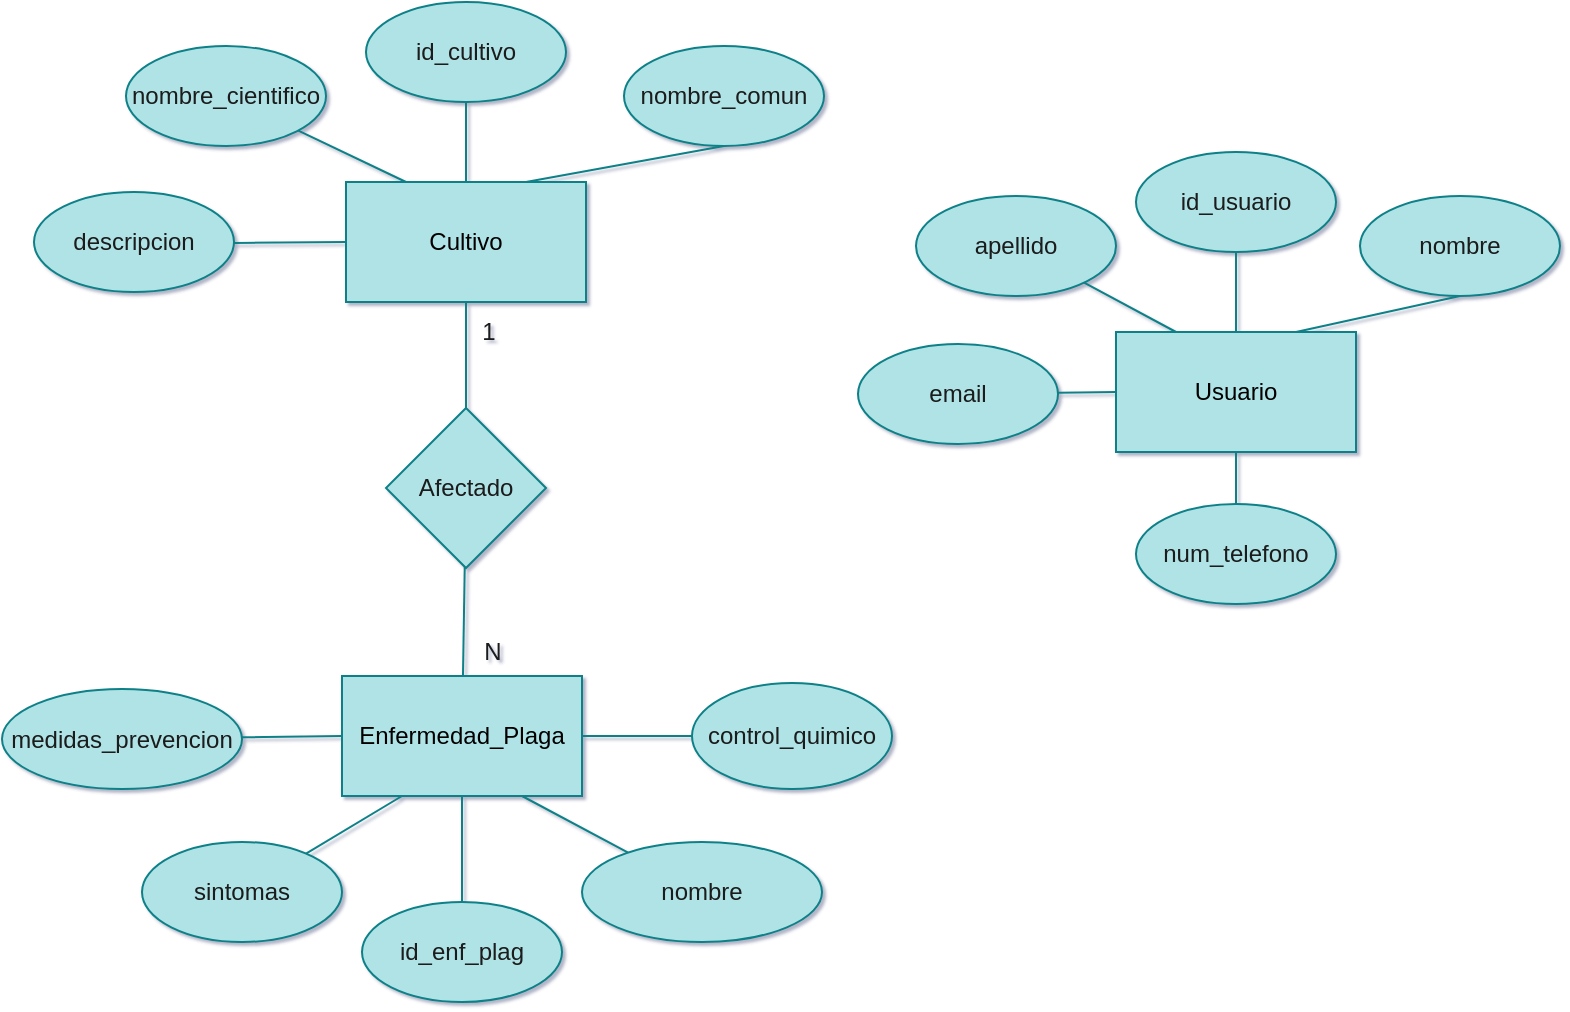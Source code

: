 <mxfile>
    <diagram id="ND8eRQ8LZx91KXsZMHml" name="Page-1">
        <mxGraphModel dx="798" dy="595" grid="0" gridSize="10" guides="1" tooltips="1" connect="1" arrows="1" fold="1" page="1" pageScale="1" pageWidth="1169" pageHeight="827" background="#ffffff" math="0" shadow="1">
            <root>
                <mxCell id="0"/>
                <mxCell id="1" parent="0"/>
                <mxCell id="14" value="" style="edgeStyle=none;html=1;fontColor=#1A1A1A;endArrow=none;endFill=0;fillColor=#b0e3e6;strokeColor=#0e8088;" parent="1" source="12" target="13" edge="1">
                    <mxGeometry relative="1" as="geometry"/>
                </mxCell>
                <mxCell id="12" value="&lt;font color=&quot;#000000&quot;&gt;Cultivo&lt;/font&gt;" style="whiteSpace=wrap;html=1;fillColor=#b0e3e6;strokeColor=#0e8088;" parent="1" vertex="1">
                    <mxGeometry x="420" y="351" width="120" height="60" as="geometry"/>
                </mxCell>
                <mxCell id="13" value="&lt;font color=&quot;#1a1a1a&quot;&gt;id_cultivo&lt;/font&gt;" style="ellipse;whiteSpace=wrap;html=1;fillColor=#b0e3e6;strokeColor=#0e8088;" parent="1" vertex="1">
                    <mxGeometry x="430" y="261" width="100" height="50" as="geometry"/>
                </mxCell>
                <mxCell id="21" value="" style="edgeStyle=none;html=1;fontColor=#1A1A1A;endArrow=none;endFill=0;fillColor=#b0e3e6;strokeColor=#0e8088;exitX=0.75;exitY=0;exitDx=0;exitDy=0;entryX=0.5;entryY=1;entryDx=0;entryDy=0;" parent="1" source="12" target="22" edge="1">
                    <mxGeometry relative="1" as="geometry">
                        <mxPoint x="510" y="371" as="sourcePoint"/>
                    </mxGeometry>
                </mxCell>
                <mxCell id="22" value="&lt;font color=&quot;#1a1a1a&quot;&gt;nombre_comun&lt;/font&gt;" style="ellipse;whiteSpace=wrap;html=1;fillColor=#b0e3e6;strokeColor=#0e8088;" parent="1" vertex="1">
                    <mxGeometry x="559" y="283" width="100" height="50" as="geometry"/>
                </mxCell>
                <mxCell id="23" value="" style="edgeStyle=none;html=1;fontColor=#1A1A1A;endArrow=none;endFill=0;fillColor=#b0e3e6;strokeColor=#0e8088;exitX=0.25;exitY=0;exitDx=0;exitDy=0;" parent="1" source="12" target="24" edge="1">
                    <mxGeometry relative="1" as="geometry">
                        <mxPoint x="360" y="351" as="sourcePoint"/>
                    </mxGeometry>
                </mxCell>
                <mxCell id="24" value="&lt;font color=&quot;#1a1a1a&quot;&gt;nombre_cientifico&lt;/font&gt;" style="ellipse;whiteSpace=wrap;html=1;fillColor=#b0e3e6;strokeColor=#0e8088;" parent="1" vertex="1">
                    <mxGeometry x="310" y="283" width="100" height="50" as="geometry"/>
                </mxCell>
                <mxCell id="25" value="" style="edgeStyle=none;html=1;fontColor=#1A1A1A;endArrow=none;endFill=0;fillColor=#b0e3e6;strokeColor=#0e8088;exitX=0;exitY=0.5;exitDx=0;exitDy=0;" parent="1" source="12" target="26" edge="1">
                    <mxGeometry relative="1" as="geometry">
                        <mxPoint x="320" y="441" as="sourcePoint"/>
                    </mxGeometry>
                </mxCell>
                <mxCell id="26" value="&lt;font color=&quot;#1a1a1a&quot;&gt;descripcion&lt;/font&gt;" style="ellipse;whiteSpace=wrap;html=1;fillColor=#b0e3e6;strokeColor=#0e8088;" parent="1" vertex="1">
                    <mxGeometry x="264" y="356" width="100" height="50" as="geometry"/>
                </mxCell>
                <mxCell id="28" value="" style="edgeStyle=none;html=1;fontColor=#1A1A1A;endArrow=none;endFill=0;fillColor=#b0e3e6;strokeColor=#0e8088;" parent="1" source="29" target="30" edge="1">
                    <mxGeometry relative="1" as="geometry"/>
                </mxCell>
                <mxCell id="46" value="" style="edgeStyle=none;html=1;fillColor=#b0e3e6;strokeColor=#0e8088;endArrow=none;endFill=0;" parent="1" source="29" target="45" edge="1">
                    <mxGeometry relative="1" as="geometry"/>
                </mxCell>
                <mxCell id="48" value="" style="edgeStyle=none;html=1;fontColor=#1A1A1A;endArrow=none;endFill=0;fillColor=#b0e3e6;strokeColor=#0e8088;" parent="1" source="29" target="47" edge="1">
                    <mxGeometry relative="1" as="geometry"/>
                </mxCell>
                <mxCell id="29" value="&lt;font color=&quot;#000000&quot;&gt;Enfermedad_Plaga&lt;/font&gt;" style="whiteSpace=wrap;html=1;fillColor=#b0e3e6;strokeColor=#0e8088;" parent="1" vertex="1">
                    <mxGeometry x="418" y="598" width="120" height="60" as="geometry"/>
                </mxCell>
                <mxCell id="30" value="&lt;font color=&quot;#1a1a1a&quot;&gt;id_enf_plag&lt;/font&gt;" style="ellipse;whiteSpace=wrap;html=1;fillColor=#b0e3e6;strokeColor=#0e8088;" parent="1" vertex="1">
                    <mxGeometry x="428" y="711" width="100" height="50" as="geometry"/>
                </mxCell>
                <mxCell id="37" value="" style="edgeStyle=none;html=1;fontColor=#1A1A1A;endArrow=none;endFill=0;fillColor=#b0e3e6;strokeColor=#0e8088;exitX=0.75;exitY=1;exitDx=0;exitDy=0;" parent="1" source="29" target="38" edge="1">
                    <mxGeometry relative="1" as="geometry">
                        <mxPoint x="598" y="608" as="sourcePoint"/>
                    </mxGeometry>
                </mxCell>
                <mxCell id="38" value="&lt;font color=&quot;#1a1a1a&quot;&gt;nombre&lt;/font&gt;" style="ellipse;whiteSpace=wrap;html=1;fillColor=#b0e3e6;strokeColor=#0e8088;" parent="1" vertex="1">
                    <mxGeometry x="538" y="681" width="120" height="50" as="geometry"/>
                </mxCell>
                <mxCell id="39" value="" style="edgeStyle=none;html=1;fontColor=#1A1A1A;endArrow=none;endFill=0;fillColor=#b0e3e6;strokeColor=#0e8088;exitX=0.25;exitY=1;exitDx=0;exitDy=0;" parent="1" source="29" target="40" edge="1">
                    <mxGeometry relative="1" as="geometry">
                        <mxPoint x="478" y="645" as="sourcePoint"/>
                    </mxGeometry>
                </mxCell>
                <mxCell id="40" value="&lt;font color=&quot;#1a1a1a&quot;&gt;sintomas&lt;/font&gt;" style="ellipse;whiteSpace=wrap;html=1;fillColor=#b0e3e6;strokeColor=#0e8088;" parent="1" vertex="1">
                    <mxGeometry x="318" y="681" width="100" height="50" as="geometry"/>
                </mxCell>
                <mxCell id="41" value="" style="edgeStyle=none;html=1;fontColor=#1A1A1A;endArrow=none;endFill=0;fillColor=#b0e3e6;strokeColor=#0e8088;exitX=0;exitY=0.5;exitDx=0;exitDy=0;" parent="1" source="29" target="42" edge="1">
                    <mxGeometry relative="1" as="geometry">
                        <mxPoint x="298" y="561" as="sourcePoint"/>
                    </mxGeometry>
                </mxCell>
                <mxCell id="42" value="&lt;font color=&quot;#1a1a1a&quot;&gt;medidas_prevencion&lt;/font&gt;" style="ellipse;whiteSpace=wrap;html=1;fillColor=#b0e3e6;strokeColor=#0e8088;" parent="1" vertex="1">
                    <mxGeometry x="248" y="604.5" width="120" height="50" as="geometry"/>
                </mxCell>
                <mxCell id="45" value="&lt;font color=&quot;#1a1a1a&quot;&gt;control_quimico&lt;/font&gt;" style="ellipse;whiteSpace=wrap;html=1;fillColor=#b0e3e6;strokeColor=#0e8088;" parent="1" vertex="1">
                    <mxGeometry x="593" y="601.5" width="100" height="53" as="geometry"/>
                </mxCell>
                <mxCell id="59" value="" style="edgeStyle=none;html=1;fontColor=#1A1A1A;endArrow=none;endFill=0;" parent="1" source="47" target="12" edge="1">
                    <mxGeometry relative="1" as="geometry"/>
                </mxCell>
                <mxCell id="60" value="" style="edgeStyle=none;html=1;fontColor=#1A1A1A;endArrow=none;endFill=0;" parent="1" source="47" target="12" edge="1">
                    <mxGeometry relative="1" as="geometry"/>
                </mxCell>
                <mxCell id="47" value="&lt;font color=&quot;#1a1a1a&quot;&gt;Afectado&lt;/font&gt;" style="rhombus;whiteSpace=wrap;html=1;fillColor=#b0e3e6;strokeColor=#0e8088;" parent="1" vertex="1">
                    <mxGeometry x="440" y="464" width="80" height="80" as="geometry"/>
                </mxCell>
                <mxCell id="49" value="" style="edgeStyle=none;html=1;fontColor=#1A1A1A;endArrow=none;endFill=0;fillColor=#b0e3e6;strokeColor=#0e8088;entryX=0.5;entryY=1;entryDx=0;entryDy=0;exitX=0.5;exitY=0;exitDx=0;exitDy=0;" parent="1" source="47" target="12" edge="1">
                    <mxGeometry relative="1" as="geometry">
                        <mxPoint x="480" y="466" as="sourcePoint"/>
                        <mxPoint x="591" y="497" as="targetPoint"/>
                    </mxGeometry>
                </mxCell>
                <mxCell id="61" value="" style="edgeStyle=none;html=1;fontColor=#1A1A1A;endArrow=none;endFill=0;fillColor=#b0e3e6;strokeColor=#0e8088;" parent="1" source="62" target="63" edge="1">
                    <mxGeometry relative="1" as="geometry"/>
                </mxCell>
                <mxCell id="62" value="&lt;font color=&quot;#000000&quot;&gt;Usuario&lt;/font&gt;" style="whiteSpace=wrap;html=1;fillColor=#b0e3e6;strokeColor=#0e8088;" parent="1" vertex="1">
                    <mxGeometry x="805" y="426" width="120" height="60" as="geometry"/>
                </mxCell>
                <mxCell id="63" value="&lt;font color=&quot;#1a1a1a&quot;&gt;id_usuario&lt;/font&gt;" style="ellipse;whiteSpace=wrap;html=1;fillColor=#b0e3e6;strokeColor=#0e8088;" parent="1" vertex="1">
                    <mxGeometry x="815" y="336" width="100" height="50" as="geometry"/>
                </mxCell>
                <mxCell id="64" value="" style="edgeStyle=none;html=1;fontColor=#1A1A1A;endArrow=none;endFill=0;fillColor=#b0e3e6;strokeColor=#0e8088;exitX=0.75;exitY=0;exitDx=0;exitDy=0;entryX=0.5;entryY=1;entryDx=0;entryDy=0;" parent="1" source="62" target="65" edge="1">
                    <mxGeometry relative="1" as="geometry">
                        <mxPoint x="895" y="446" as="sourcePoint"/>
                    </mxGeometry>
                </mxCell>
                <mxCell id="65" value="&lt;font color=&quot;#1a1a1a&quot;&gt;nombre&lt;/font&gt;" style="ellipse;whiteSpace=wrap;html=1;fillColor=#b0e3e6;strokeColor=#0e8088;" parent="1" vertex="1">
                    <mxGeometry x="927" y="358" width="100" height="50" as="geometry"/>
                </mxCell>
                <mxCell id="66" value="" style="edgeStyle=none;html=1;fontColor=#1A1A1A;endArrow=none;endFill=0;fillColor=#b0e3e6;strokeColor=#0e8088;exitX=0.25;exitY=0;exitDx=0;exitDy=0;" parent="1" source="62" target="67" edge="1">
                    <mxGeometry relative="1" as="geometry">
                        <mxPoint x="745" y="426" as="sourcePoint"/>
                    </mxGeometry>
                </mxCell>
                <mxCell id="67" value="&lt;font color=&quot;#1a1a1a&quot;&gt;apellido&lt;/font&gt;" style="ellipse;whiteSpace=wrap;html=1;fillColor=#b0e3e6;strokeColor=#0e8088;" parent="1" vertex="1">
                    <mxGeometry x="705" y="358" width="100" height="50" as="geometry"/>
                </mxCell>
                <mxCell id="68" value="" style="edgeStyle=none;html=1;fontColor=#1A1A1A;endArrow=none;endFill=0;fillColor=#b0e3e6;strokeColor=#0e8088;exitX=0;exitY=0.5;exitDx=0;exitDy=0;" parent="1" source="62" target="69" edge="1">
                    <mxGeometry relative="1" as="geometry">
                        <mxPoint x="705" y="516" as="sourcePoint"/>
                    </mxGeometry>
                </mxCell>
                <mxCell id="69" value="&lt;font color=&quot;#1a1a1a&quot;&gt;email&lt;/font&gt;" style="ellipse;whiteSpace=wrap;html=1;fillColor=#b0e3e6;strokeColor=#0e8088;" parent="1" vertex="1">
                    <mxGeometry x="676" y="432" width="100" height="50" as="geometry"/>
                </mxCell>
                <mxCell id="70" value="" style="edgeStyle=none;html=1;fontColor=#1A1A1A;endArrow=none;endFill=0;fillColor=#b0e3e6;strokeColor=#0e8088;exitX=0.5;exitY=1;exitDx=0;exitDy=0;" parent="1" source="62" target="71" edge="1">
                    <mxGeometry relative="1" as="geometry">
                        <mxPoint x="912" y="573" as="sourcePoint"/>
                    </mxGeometry>
                </mxCell>
                <mxCell id="71" value="&lt;font color=&quot;#1a1a1a&quot;&gt;num_telefono&lt;/font&gt;" style="ellipse;whiteSpace=wrap;html=1;fillColor=#b0e3e6;strokeColor=#0e8088;" parent="1" vertex="1">
                    <mxGeometry x="815" y="512" width="100" height="50" as="geometry"/>
                </mxCell>
                <mxCell id="72" value="1" style="text;html=1;align=center;verticalAlign=middle;resizable=0;points=[];autosize=1;strokeColor=none;fillColor=none;fontColor=#1A1A1A;" parent="1" vertex="1">
                    <mxGeometry x="482" y="417" width="17" height="18" as="geometry"/>
                </mxCell>
                <mxCell id="73" value="N" style="text;html=1;align=center;verticalAlign=middle;resizable=0;points=[];autosize=1;strokeColor=none;fillColor=none;fontColor=#1A1A1A;" parent="1" vertex="1">
                    <mxGeometry x="483" y="577" width="19" height="18" as="geometry"/>
                </mxCell>
            </root>
        </mxGraphModel>
    </diagram>
</mxfile>